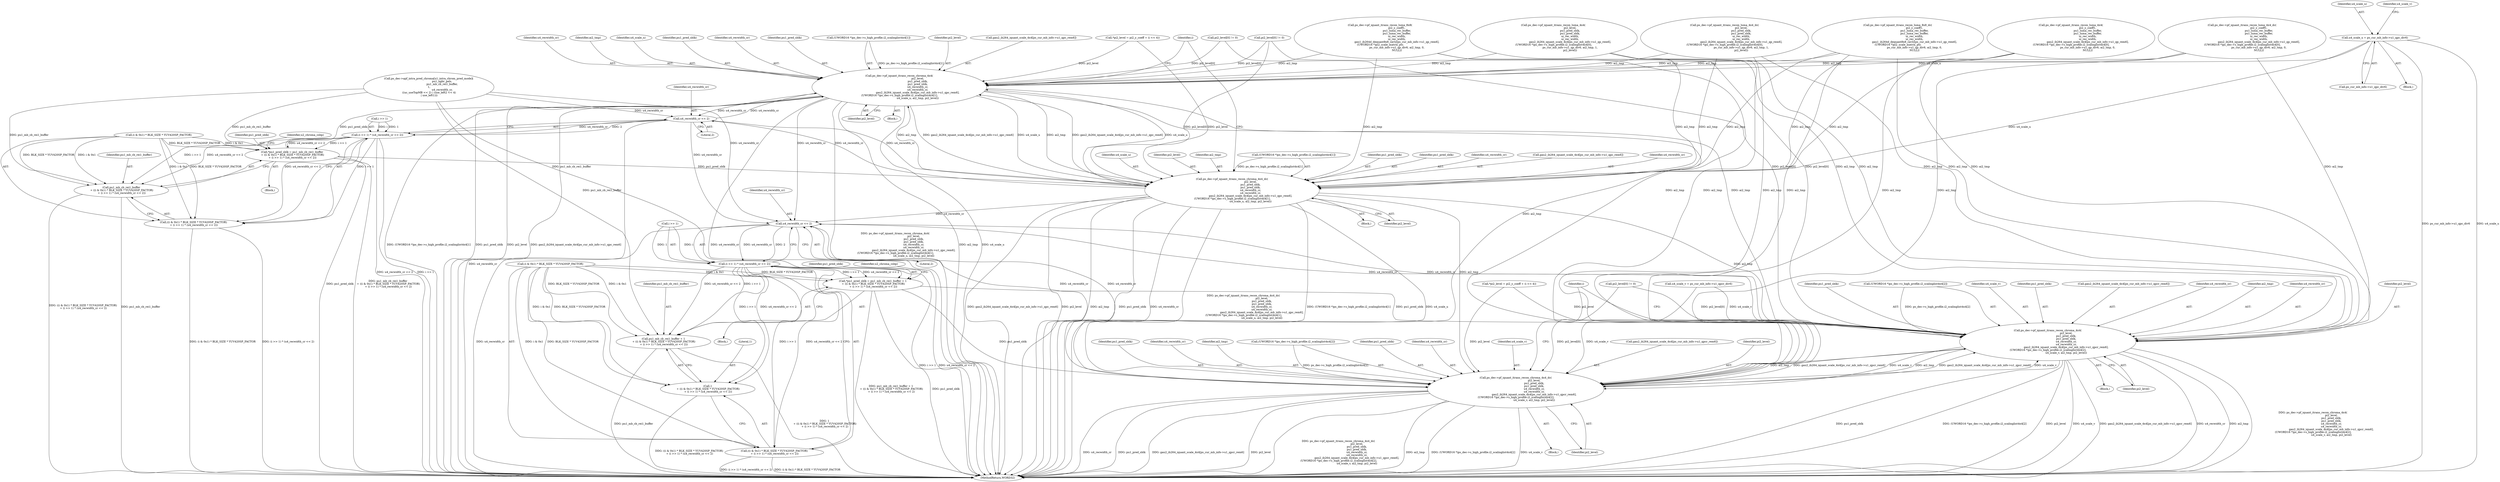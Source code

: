 digraph "0_Android_a583270e1c96d307469c83dc42bd3c5f1b9ef63f@pointer" {
"1002855" [label="(Call,u4_scale_u = ps_cur_mb_info->u1_qpc_div6)"];
"1002917" [label="(Call,ps_dec->pf_iquant_itrans_recon_chroma_4x4(\n                                            pi2_level,\n                                            pu1_pred_sblk,\n                                            pu1_pred_sblk,\n                                            u4_recwidth_cr,\n                                            u4_recwidth_cr,\n                                            gau2_ih264_iquant_scale_4x4[ps_cur_mb_info->u1_qpc_rem6],\n (UWORD16 *)ps_dec->s_high_profile.i2_scalinglist4x4[1],\n                                            u4_scale_u, ai2_tmp, pi2_level))"];
"1002908" [label="(Call,u4_recwidth_cr << 2)"];
"1002904" [label="(Call,(i >> 1) * (u4_recwidth_cr << 2))"];
"1002892" [label="(Call,*pu1_pred_sblk = pu1_mb_cb_rei1_buffer\n + ((i & 0x1) * BLK_SIZE * YUV420SP_FACTOR)\n + (i >> 1) * (u4_recwidth_cr << 2))"];
"1002948" [label="(Call,ps_dec->pf_iquant_itrans_recon_chroma_4x4_dc(\n                                            pi2_level,\n                                            pu1_pred_sblk,\n                                            pu1_pred_sblk,\n                                            u4_recwidth_cr,\n                                            u4_recwidth_cr,\n                                            gau2_ih264_iquant_scale_4x4[ps_cur_mb_info->u1_qpc_rem6],\n (UWORD16 *)ps_dec->s_high_profile.i2_scalinglist4x4[1],\n                                            u4_scale_u, ai2_tmp, pi2_level))"];
"1003019" [label="(Call,u4_recwidth_cr << 2)"];
"1003015" [label="(Call,(i >> 1) * (u4_recwidth_cr << 2))"];
"1003001" [label="(Call,*pu1_pred_sblk = pu1_mb_cb_rei1_buffer + 1\n + ((i & 0x1) * BLK_SIZE * YUV420SP_FACTOR)\n + (i >> 1) * (u4_recwidth_cr << 2))"];
"1003028" [label="(Call,ps_dec->pf_iquant_itrans_recon_chroma_4x4(\n                                            pi2_level,\n                                            pu1_pred_sblk,\n                                            pu1_pred_sblk,\n                                            u4_recwidth_cr,\n                                            u4_recwidth_cr,\n                                            gau2_ih264_iquant_scale_4x4[ps_cur_mb_info->u1_qpcr_rem6],\n (UWORD16 *)ps_dec->s_high_profile.i2_scalinglist4x4[2],\n                                            u4_scale_v, ai2_tmp, pi2_level))"];
"1003059" [label="(Call,ps_dec->pf_iquant_itrans_recon_chroma_4x4_dc(\n                                            pi2_level,\n                                            pu1_pred_sblk,\n                                            pu1_pred_sblk,\n                                            u4_recwidth_cr,\n                                            u4_recwidth_cr,\n                                            gau2_ih264_iquant_scale_4x4[ps_cur_mb_info->u1_qpcr_rem6],\n (UWORD16 *)ps_dec->s_high_profile.i2_scalinglist4x4[2],\n                                            u4_scale_v, ai2_tmp, pi2_level))"];
"1003003" [label="(Call,pu1_mb_cb_rei1_buffer + 1\n + ((i & 0x1) * BLK_SIZE * YUV420SP_FACTOR)\n + (i >> 1) * (u4_recwidth_cr << 2))"];
"1003005" [label="(Call,1\n + ((i & 0x1) * BLK_SIZE * YUV420SP_FACTOR)\n + (i >> 1) * (u4_recwidth_cr << 2))"];
"1003007" [label="(Call,((i & 0x1) * BLK_SIZE * YUV420SP_FACTOR)\n + (i >> 1) * (u4_recwidth_cr << 2))"];
"1002894" [label="(Call,pu1_mb_cb_rei1_buffer\n + ((i & 0x1) * BLK_SIZE * YUV420SP_FACTOR)\n + (i >> 1) * (u4_recwidth_cr << 2))"];
"1002896" [label="(Call,((i & 0x1) * BLK_SIZE * YUV420SP_FACTOR)\n + (i >> 1) * (u4_recwidth_cr << 2))"];
"1003061" [label="(Identifier,pu1_pred_sblk)"];
"1003025" [label="(Identifier,u2_chroma_csbp)"];
"1002942" [label="(Call,pi2_level[0] != 0)"];
"1003029" [label="(Identifier,pi2_level)"];
"1002923" [label="(Call,gau2_ih264_iquant_scale_4x4[ps_cur_mb_info->u1_qpc_rem6])"];
"1003030" [label="(Identifier,pu1_pred_sblk)"];
"1002884" [label="(Call,*pi2_level = pi2_y_coeff + (i << 4))"];
"1003039" [label="(Call,(UWORD16 *)ps_dec->s_high_profile.i2_scalinglist4x4[2])"];
"1002856" [label="(Identifier,u4_scale_u)"];
"1003020" [label="(Identifier,u4_recwidth_cr)"];
"1002910" [label="(Literal,2)"];
"1003003" [label="(Call,pu1_mb_cb_rei1_buffer + 1\n + ((i & 0x1) * BLK_SIZE * YUV420SP_FACTOR)\n + (i >> 1) * (u4_recwidth_cr << 2))"];
"1002882" [label="(Block,)"];
"1003063" [label="(Identifier,u4_recwidth_cr)"];
"1003079" [label="(Identifier,u4_scale_v)"];
"1002916" [label="(Block,)"];
"1002522" [label="(Call,ps_dec->pf_iquant_itrans_recon_luma_8x8_dc(\n                                        pi2_y_coeff1,\n                                        pu1_luma_rec_buffer,\n                                        pu1_luma_rec_buffer,\n                                        ui_rec_width,\n                                        ui_rec_width,\n                                        gau1_ih264d_dequant8x8_cavlc[ps_cur_mb_info->u1_qp_rem6],\n (UWORD16 *)pi2_scale_matrix_ptr,\n                                        ps_cur_mb_info->u1_qp_div6, ai2_tmp, 0,\n                                        NULL))"];
"1002544" [label="(Call,ps_dec->pf_iquant_itrans_recon_luma_8x8(\n                                        pi2_y_coeff1,\n                                        pu1_luma_rec_buffer,\n                                        pu1_luma_rec_buffer,\n                                        ui_rec_width,\n                                        ui_rec_width,\n                                        gau1_ih264d_dequant8x8_cavlc[ps_cur_mb_info->u1_qp_rem6],\n (UWORD16 *)pi2_scale_matrix_ptr,\n                                        ps_cur_mb_info->u1_qp_div6, ai2_tmp, 0,\n                                        NULL))"];
"1003050" [label="(Identifier,pi2_level)"];
"1003005" [label="(Call,1\n + ((i & 0x1) * BLK_SIZE * YUV420SP_FACTOR)\n + (i >> 1) * (u4_recwidth_cr << 2))"];
"1002892" [label="(Call,*pu1_pred_sblk = pu1_mb_cb_rei1_buffer\n + ((i & 0x1) * BLK_SIZE * YUV420SP_FACTOR)\n + (i >> 1) * (u4_recwidth_cr << 2))"];
"1001748" [label="(Call,ps_dec->pf_iquant_itrans_recon_luma_4x4(\n                                        pi2_y_coeff1,\n                                        pu1_luma_rec_buffer,\n                                        pu1_luma_rec_buffer,\n                                        ui_rec_width,\n                                        ui_rec_width,\n                                        gau2_ih264_iquant_scale_4x4[ps_cur_mb_info->u1_qp_rem6],\n (UWORD16 *)ps_dec->s_high_profile.i2_scalinglist4x4[0],\n                                        ps_cur_mb_info->u1_qp_div6, ai2_tmp, 0,\n                                        NULL))"];
"1002968" [label="(Identifier,u4_scale_u)"];
"1003065" [label="(Call,gau2_ih264_iquant_scale_4x4[ps_cur_mb_info->u1_qpcr_rem6])"];
"1003048" [label="(Identifier,u4_scale_v)"];
"1002841" [label="(Call,ps_dec->apf_intra_pred_chroma[u1_intra_chrom_pred_mode](\n                                pu1_ngbr_pels,\n                                pu1_mb_cb_rei1_buffer,\n 1,\n                                u4_recwidth_cr,\n ((uc_useTopMB << 2) | (use_left2 << 4)\n | use_left1)))"];
"1002908" [label="(Call,u4_recwidth_cr << 2)"];
"1003021" [label="(Literal,2)"];
"1002922" [label="(Identifier,u4_recwidth_cr)"];
"1002991" [label="(Block,)"];
"1003081" [label="(Identifier,pi2_level)"];
"1003006" [label="(Literal,1)"];
"1002949" [label="(Identifier,pi2_level)"];
"1003060" [label="(Identifier,pi2_level)"];
"1002861" [label="(Identifier,u4_scale_v)"];
"1002969" [label="(Identifier,ai2_tmp)"];
"1002959" [label="(Call,(UWORD16 *)ps_dec->s_high_profile.i2_scalinglist4x4[1])"];
"1003031" [label="(Identifier,pu1_pred_sblk)"];
"1002881" [label="(Identifier,i)"];
"1002857" [label="(Call,ps_cur_mb_info->u1_qpc_div6)"];
"1003007" [label="(Call,((i & 0x1) * BLK_SIZE * YUV420SP_FACTOR)\n + (i >> 1) * (u4_recwidth_cr << 2))"];
"1003001" [label="(Call,*pu1_pred_sblk = pu1_mb_cb_rei1_buffer + 1\n + ((i & 0x1) * BLK_SIZE * YUV420SP_FACTOR)\n + (i >> 1) * (u4_recwidth_cr << 2))"];
"1003062" [label="(Identifier,pu1_pred_sblk)"];
"1002939" [label="(Identifier,pi2_level)"];
"1002894" [label="(Call,pu1_mb_cb_rei1_buffer\n + ((i & 0x1) * BLK_SIZE * YUV420SP_FACTOR)\n + (i >> 1) * (u4_recwidth_cr << 2))"];
"1002917" [label="(Call,ps_dec->pf_iquant_itrans_recon_chroma_4x4(\n                                            pi2_level,\n                                            pu1_pred_sblk,\n                                            pu1_pred_sblk,\n                                            u4_recwidth_cr,\n                                            u4_recwidth_cr,\n                                            gau2_ih264_iquant_scale_4x4[ps_cur_mb_info->u1_qpc_rem6],\n (UWORD16 *)ps_dec->s_high_profile.i2_scalinglist4x4[1],\n                                            u4_scale_u, ai2_tmp, pi2_level))"];
"1002950" [label="(Identifier,pu1_pred_sblk)"];
"1002897" [label="(Call,(i & 0x1) * BLK_SIZE * YUV420SP_FACTOR)"];
"1003019" [label="(Call,u4_recwidth_cr << 2)"];
"1003008" [label="(Call,(i & 0x1) * BLK_SIZE * YUV420SP_FACTOR)"];
"1002938" [label="(Identifier,ai2_tmp)"];
"1002673" [label="(Block,)"];
"1002905" [label="(Call,i >> 1)"];
"1003034" [label="(Call,gau2_ih264_iquant_scale_4x4[ps_cur_mb_info->u1_qpcr_rem6])"];
"1003254" [label="(MethodReturn,WORD32)"];
"1002947" [label="(Block,)"];
"1002951" [label="(Identifier,pu1_pred_sblk)"];
"1002953" [label="(Identifier,u4_recwidth_cr)"];
"1003028" [label="(Call,ps_dec->pf_iquant_itrans_recon_chroma_4x4(\n                                            pi2_level,\n                                            pu1_pred_sblk,\n                                            pu1_pred_sblk,\n                                            u4_recwidth_cr,\n                                            u4_recwidth_cr,\n                                            gau2_ih264_iquant_scale_4x4[ps_cur_mb_info->u1_qpcr_rem6],\n (UWORD16 *)ps_dec->s_high_profile.i2_scalinglist4x4[2],\n                                            u4_scale_v, ai2_tmp, pi2_level))"];
"1000985" [label="(Call,ps_dec->pf_iquant_itrans_recon_luma_4x4_dc(\n                                        pi2_level,\n                                        pu1_pred_sblk,\n                                        pu1_pred_sblk,\n                                        ui_rec_width,\n                                        ui_rec_width,\n                                        gau2_ih264_iquant_scale_4x4[ps_cur_mb_info->u1_qp_rem6],\n (UWORD16 *)ps_dec->s_high_profile.i2_scalinglist4x4[0],\n                                        ps_cur_mb_info->u1_qp_div6, ai2_tmp, 1,\n                                        pi2_level))"];
"1003002" [label="(Identifier,pu1_pred_sblk)"];
"1002895" [label="(Identifier,pu1_mb_cb_rei1_buffer)"];
"1003064" [label="(Identifier,u4_recwidth_cr)"];
"1002860" [label="(Call,u4_scale_v = ps_cur_mb_info->u1_qpcr_div6)"];
"1003058" [label="(Block,)"];
"1002993" [label="(Call,*pi2_level = pi2_y_coeff + (i << 4))"];
"1002954" [label="(Call,gau2_ih264_iquant_scale_4x4[ps_cur_mb_info->u1_qpc_rem6])"];
"1002937" [label="(Identifier,u4_scale_u)"];
"1003080" [label="(Identifier,ai2_tmp)"];
"1003033" [label="(Identifier,u4_recwidth_cr)"];
"1002896" [label="(Call,((i & 0x1) * BLK_SIZE * YUV420SP_FACTOR)\n + (i >> 1) * (u4_recwidth_cr << 2))"];
"1003027" [label="(Block,)"];
"1002919" [label="(Identifier,pu1_pred_sblk)"];
"1002893" [label="(Identifier,pu1_pred_sblk)"];
"1003016" [label="(Call,i >> 1)"];
"1002904" [label="(Call,(i >> 1) * (u4_recwidth_cr << 2))"];
"1003049" [label="(Identifier,ai2_tmp)"];
"1002914" [label="(Identifier,u2_chroma_csbp)"];
"1002990" [label="(Identifier,i)"];
"1003059" [label="(Call,ps_dec->pf_iquant_itrans_recon_chroma_4x4_dc(\n                                            pi2_level,\n                                            pu1_pred_sblk,\n                                            pu1_pred_sblk,\n                                            u4_recwidth_cr,\n                                            u4_recwidth_cr,\n                                            gau2_ih264_iquant_scale_4x4[ps_cur_mb_info->u1_qpcr_rem6],\n (UWORD16 *)ps_dec->s_high_profile.i2_scalinglist4x4[2],\n                                            u4_scale_v, ai2_tmp, pi2_level))"];
"1002921" [label="(Identifier,u4_recwidth_cr)"];
"1002909" [label="(Identifier,u4_recwidth_cr)"];
"1003070" [label="(Call,(UWORD16 *)ps_dec->s_high_profile.i2_scalinglist4x4[2])"];
"1002948" [label="(Call,ps_dec->pf_iquant_itrans_recon_chroma_4x4_dc(\n                                            pi2_level,\n                                            pu1_pred_sblk,\n                                            pu1_pred_sblk,\n                                            u4_recwidth_cr,\n                                            u4_recwidth_cr,\n                                            gau2_ih264_iquant_scale_4x4[ps_cur_mb_info->u1_qpc_rem6],\n (UWORD16 *)ps_dec->s_high_profile.i2_scalinglist4x4[1],\n                                            u4_scale_u, ai2_tmp, pi2_level))"];
"1003004" [label="(Identifier,pu1_mb_cb_rei1_buffer)"];
"1002952" [label="(Identifier,u4_recwidth_cr)"];
"1002920" [label="(Identifier,pu1_pred_sblk)"];
"1002970" [label="(Identifier,pi2_level)"];
"1003032" [label="(Identifier,u4_recwidth_cr)"];
"1000979" [label="(Call,pi2_level[0] != 0)"];
"1002928" [label="(Call,(UWORD16 *)ps_dec->s_high_profile.i2_scalinglist4x4[1])"];
"1003015" [label="(Call,(i >> 1) * (u4_recwidth_cr << 2))"];
"1003053" [label="(Call,pi2_level[0] != 0)"];
"1001720" [label="(Call,ps_dec->pf_iquant_itrans_recon_luma_4x4_dc(\n                                        pi2_y_coeff1,\n                                        pu1_luma_rec_buffer,\n                                        pu1_luma_rec_buffer,\n                                        ui_rec_width,\n                                        ui_rec_width,\n                                        gau2_ih264_iquant_scale_4x4[ps_cur_mb_info->u1_qp_rem6],\n (UWORD16 *)ps_dec->s_high_profile.i2_scalinglist4x4[0],\n                                        ps_cur_mb_info->u1_qp_div6, ai2_tmp, 0,\n                                        NULL))"];
"1000947" [label="(Call,ps_dec->pf_iquant_itrans_recon_luma_4x4(\n                                        pi2_level,\n                                        pu1_pred_sblk,\n                                        pu1_pred_sblk,\n                                        ui_rec_width,\n                                        ui_rec_width,\n                                        gau2_ih264_iquant_scale_4x4[ps_cur_mb_info->u1_qp_rem6],\n (UWORD16 *)ps_dec->s_high_profile.i2_scalinglist4x4[0],\n                                        ps_cur_mb_info->u1_qp_div6, ai2_tmp, 1,\n                                        pi2_level))"];
"1002918" [label="(Identifier,pi2_level)"];
"1002855" [label="(Call,u4_scale_u = ps_cur_mb_info->u1_qpc_div6)"];
"1002855" -> "1002673"  [label="AST: "];
"1002855" -> "1002857"  [label="CFG: "];
"1002856" -> "1002855"  [label="AST: "];
"1002857" -> "1002855"  [label="AST: "];
"1002861" -> "1002855"  [label="CFG: "];
"1002855" -> "1003254"  [label="DDG: ps_cur_mb_info->u1_qpc_div6"];
"1002855" -> "1003254"  [label="DDG: u4_scale_u"];
"1002855" -> "1002917"  [label="DDG: u4_scale_u"];
"1002855" -> "1002948"  [label="DDG: u4_scale_u"];
"1002917" -> "1002916"  [label="AST: "];
"1002917" -> "1002939"  [label="CFG: "];
"1002918" -> "1002917"  [label="AST: "];
"1002919" -> "1002917"  [label="AST: "];
"1002920" -> "1002917"  [label="AST: "];
"1002921" -> "1002917"  [label="AST: "];
"1002922" -> "1002917"  [label="AST: "];
"1002923" -> "1002917"  [label="AST: "];
"1002928" -> "1002917"  [label="AST: "];
"1002937" -> "1002917"  [label="AST: "];
"1002938" -> "1002917"  [label="AST: "];
"1002939" -> "1002917"  [label="AST: "];
"1002881" -> "1002917"  [label="CFG: "];
"1002917" -> "1003254"  [label="DDG: pu1_pred_sblk"];
"1002917" -> "1003254"  [label="DDG: pi2_level"];
"1002917" -> "1003254"  [label="DDG: gau2_ih264_iquant_scale_4x4[ps_cur_mb_info->u1_qpc_rem6]"];
"1002917" -> "1003254"  [label="DDG: u4_recwidth_cr"];
"1002917" -> "1003254"  [label="DDG: ps_dec->pf_iquant_itrans_recon_chroma_4x4(\n                                            pi2_level,\n                                            pu1_pred_sblk,\n                                            pu1_pred_sblk,\n                                            u4_recwidth_cr,\n                                            u4_recwidth_cr,\n                                            gau2_ih264_iquant_scale_4x4[ps_cur_mb_info->u1_qpc_rem6],\n (UWORD16 *)ps_dec->s_high_profile.i2_scalinglist4x4[1],\n                                            u4_scale_u, ai2_tmp, pi2_level)"];
"1002917" -> "1003254"  [label="DDG: ai2_tmp"];
"1002917" -> "1003254"  [label="DDG: u4_scale_u"];
"1002917" -> "1003254"  [label="DDG: (UWORD16 *)ps_dec->s_high_profile.i2_scalinglist4x4[1]"];
"1002917" -> "1002908"  [label="DDG: u4_recwidth_cr"];
"1002942" -> "1002917"  [label="DDG: pi2_level[0]"];
"1000979" -> "1002917"  [label="DDG: pi2_level[0]"];
"1002884" -> "1002917"  [label="DDG: pi2_level"];
"1002892" -> "1002917"  [label="DDG: pu1_pred_sblk"];
"1002908" -> "1002917"  [label="DDG: u4_recwidth_cr"];
"1002948" -> "1002917"  [label="DDG: gau2_ih264_iquant_scale_4x4[ps_cur_mb_info->u1_qpc_rem6]"];
"1002948" -> "1002917"  [label="DDG: u4_scale_u"];
"1002948" -> "1002917"  [label="DDG: ai2_tmp"];
"1002928" -> "1002917"  [label="DDG: ps_dec->s_high_profile.i2_scalinglist4x4[1]"];
"1002522" -> "1002917"  [label="DDG: ai2_tmp"];
"1000985" -> "1002917"  [label="DDG: ai2_tmp"];
"1001720" -> "1002917"  [label="DDG: ai2_tmp"];
"1001748" -> "1002917"  [label="DDG: ai2_tmp"];
"1000947" -> "1002917"  [label="DDG: ai2_tmp"];
"1002544" -> "1002917"  [label="DDG: ai2_tmp"];
"1002917" -> "1002948"  [label="DDG: gau2_ih264_iquant_scale_4x4[ps_cur_mb_info->u1_qpc_rem6]"];
"1002917" -> "1002948"  [label="DDG: u4_scale_u"];
"1002917" -> "1002948"  [label="DDG: ai2_tmp"];
"1002917" -> "1003019"  [label="DDG: u4_recwidth_cr"];
"1002917" -> "1003028"  [label="DDG: ai2_tmp"];
"1002917" -> "1003059"  [label="DDG: ai2_tmp"];
"1002908" -> "1002904"  [label="AST: "];
"1002908" -> "1002910"  [label="CFG: "];
"1002909" -> "1002908"  [label="AST: "];
"1002910" -> "1002908"  [label="AST: "];
"1002904" -> "1002908"  [label="CFG: "];
"1002908" -> "1003254"  [label="DDG: u4_recwidth_cr"];
"1002908" -> "1002904"  [label="DDG: u4_recwidth_cr"];
"1002908" -> "1002904"  [label="DDG: 2"];
"1002948" -> "1002908"  [label="DDG: u4_recwidth_cr"];
"1002841" -> "1002908"  [label="DDG: u4_recwidth_cr"];
"1002908" -> "1002948"  [label="DDG: u4_recwidth_cr"];
"1002908" -> "1003019"  [label="DDG: u4_recwidth_cr"];
"1002904" -> "1002896"  [label="AST: "];
"1002905" -> "1002904"  [label="AST: "];
"1002896" -> "1002904"  [label="CFG: "];
"1002904" -> "1003254"  [label="DDG: u4_recwidth_cr << 2"];
"1002904" -> "1003254"  [label="DDG: i >> 1"];
"1002904" -> "1002892"  [label="DDG: i >> 1"];
"1002904" -> "1002892"  [label="DDG: u4_recwidth_cr << 2"];
"1002904" -> "1002894"  [label="DDG: i >> 1"];
"1002904" -> "1002894"  [label="DDG: u4_recwidth_cr << 2"];
"1002904" -> "1002896"  [label="DDG: i >> 1"];
"1002904" -> "1002896"  [label="DDG: u4_recwidth_cr << 2"];
"1002905" -> "1002904"  [label="DDG: i"];
"1002905" -> "1002904"  [label="DDG: 1"];
"1002892" -> "1002882"  [label="AST: "];
"1002892" -> "1002894"  [label="CFG: "];
"1002893" -> "1002892"  [label="AST: "];
"1002894" -> "1002892"  [label="AST: "];
"1002914" -> "1002892"  [label="CFG: "];
"1002892" -> "1003254"  [label="DDG: pu1_mb_cb_rei1_buffer\n + ((i & 0x1) * BLK_SIZE * YUV420SP_FACTOR)\n + (i >> 1) * (u4_recwidth_cr << 2)"];
"1002892" -> "1003254"  [label="DDG: pu1_pred_sblk"];
"1002841" -> "1002892"  [label="DDG: pu1_mb_cb_rei1_buffer"];
"1002897" -> "1002892"  [label="DDG: i & 0x1"];
"1002897" -> "1002892"  [label="DDG: BLK_SIZE * YUV420SP_FACTOR"];
"1002892" -> "1002948"  [label="DDG: pu1_pred_sblk"];
"1002948" -> "1002947"  [label="AST: "];
"1002948" -> "1002970"  [label="CFG: "];
"1002949" -> "1002948"  [label="AST: "];
"1002950" -> "1002948"  [label="AST: "];
"1002951" -> "1002948"  [label="AST: "];
"1002952" -> "1002948"  [label="AST: "];
"1002953" -> "1002948"  [label="AST: "];
"1002954" -> "1002948"  [label="AST: "];
"1002959" -> "1002948"  [label="AST: "];
"1002968" -> "1002948"  [label="AST: "];
"1002969" -> "1002948"  [label="AST: "];
"1002970" -> "1002948"  [label="AST: "];
"1002881" -> "1002948"  [label="CFG: "];
"1002948" -> "1003254"  [label="DDG: gau2_ih264_iquant_scale_4x4[ps_cur_mb_info->u1_qpc_rem6]"];
"1002948" -> "1003254"  [label="DDG: pi2_level"];
"1002948" -> "1003254"  [label="DDG: ai2_tmp"];
"1002948" -> "1003254"  [label="DDG: pu1_pred_sblk"];
"1002948" -> "1003254"  [label="DDG: u4_recwidth_cr"];
"1002948" -> "1003254"  [label="DDG: ps_dec->pf_iquant_itrans_recon_chroma_4x4_dc(\n                                            pi2_level,\n                                            pu1_pred_sblk,\n                                            pu1_pred_sblk,\n                                            u4_recwidth_cr,\n                                            u4_recwidth_cr,\n                                            gau2_ih264_iquant_scale_4x4[ps_cur_mb_info->u1_qpc_rem6],\n (UWORD16 *)ps_dec->s_high_profile.i2_scalinglist4x4[1],\n                                            u4_scale_u, ai2_tmp, pi2_level)"];
"1002948" -> "1003254"  [label="DDG: (UWORD16 *)ps_dec->s_high_profile.i2_scalinglist4x4[1]"];
"1002948" -> "1003254"  [label="DDG: u4_scale_u"];
"1002942" -> "1002948"  [label="DDG: pi2_level[0]"];
"1002884" -> "1002948"  [label="DDG: pi2_level"];
"1002959" -> "1002948"  [label="DDG: ps_dec->s_high_profile.i2_scalinglist4x4[1]"];
"1002522" -> "1002948"  [label="DDG: ai2_tmp"];
"1000985" -> "1002948"  [label="DDG: ai2_tmp"];
"1001720" -> "1002948"  [label="DDG: ai2_tmp"];
"1001748" -> "1002948"  [label="DDG: ai2_tmp"];
"1000947" -> "1002948"  [label="DDG: ai2_tmp"];
"1002544" -> "1002948"  [label="DDG: ai2_tmp"];
"1002948" -> "1003019"  [label="DDG: u4_recwidth_cr"];
"1002948" -> "1003028"  [label="DDG: ai2_tmp"];
"1002948" -> "1003059"  [label="DDG: ai2_tmp"];
"1003019" -> "1003015"  [label="AST: "];
"1003019" -> "1003021"  [label="CFG: "];
"1003020" -> "1003019"  [label="AST: "];
"1003021" -> "1003019"  [label="AST: "];
"1003015" -> "1003019"  [label="CFG: "];
"1003019" -> "1003254"  [label="DDG: u4_recwidth_cr"];
"1003019" -> "1003015"  [label="DDG: u4_recwidth_cr"];
"1003019" -> "1003015"  [label="DDG: 2"];
"1003059" -> "1003019"  [label="DDG: u4_recwidth_cr"];
"1003028" -> "1003019"  [label="DDG: u4_recwidth_cr"];
"1002841" -> "1003019"  [label="DDG: u4_recwidth_cr"];
"1003019" -> "1003028"  [label="DDG: u4_recwidth_cr"];
"1003019" -> "1003059"  [label="DDG: u4_recwidth_cr"];
"1003015" -> "1003007"  [label="AST: "];
"1003016" -> "1003015"  [label="AST: "];
"1003007" -> "1003015"  [label="CFG: "];
"1003015" -> "1003254"  [label="DDG: u4_recwidth_cr << 2"];
"1003015" -> "1003254"  [label="DDG: i >> 1"];
"1003015" -> "1003001"  [label="DDG: i >> 1"];
"1003015" -> "1003001"  [label="DDG: u4_recwidth_cr << 2"];
"1003015" -> "1003003"  [label="DDG: i >> 1"];
"1003015" -> "1003003"  [label="DDG: u4_recwidth_cr << 2"];
"1003015" -> "1003005"  [label="DDG: i >> 1"];
"1003015" -> "1003005"  [label="DDG: u4_recwidth_cr << 2"];
"1003015" -> "1003007"  [label="DDG: i >> 1"];
"1003015" -> "1003007"  [label="DDG: u4_recwidth_cr << 2"];
"1003016" -> "1003015"  [label="DDG: i"];
"1003016" -> "1003015"  [label="DDG: 1"];
"1003001" -> "1002991"  [label="AST: "];
"1003001" -> "1003003"  [label="CFG: "];
"1003002" -> "1003001"  [label="AST: "];
"1003003" -> "1003001"  [label="AST: "];
"1003025" -> "1003001"  [label="CFG: "];
"1003001" -> "1003254"  [label="DDG: pu1_pred_sblk"];
"1003001" -> "1003254"  [label="DDG: pu1_mb_cb_rei1_buffer + 1\n + ((i & 0x1) * BLK_SIZE * YUV420SP_FACTOR)\n + (i >> 1) * (u4_recwidth_cr << 2)"];
"1002841" -> "1003001"  [label="DDG: pu1_mb_cb_rei1_buffer"];
"1003008" -> "1003001"  [label="DDG: i & 0x1"];
"1003008" -> "1003001"  [label="DDG: BLK_SIZE * YUV420SP_FACTOR"];
"1003001" -> "1003028"  [label="DDG: pu1_pred_sblk"];
"1003001" -> "1003059"  [label="DDG: pu1_pred_sblk"];
"1003028" -> "1003027"  [label="AST: "];
"1003028" -> "1003050"  [label="CFG: "];
"1003029" -> "1003028"  [label="AST: "];
"1003030" -> "1003028"  [label="AST: "];
"1003031" -> "1003028"  [label="AST: "];
"1003032" -> "1003028"  [label="AST: "];
"1003033" -> "1003028"  [label="AST: "];
"1003034" -> "1003028"  [label="AST: "];
"1003039" -> "1003028"  [label="AST: "];
"1003048" -> "1003028"  [label="AST: "];
"1003049" -> "1003028"  [label="AST: "];
"1003050" -> "1003028"  [label="AST: "];
"1002990" -> "1003028"  [label="CFG: "];
"1003028" -> "1003254"  [label="DDG: u4_recwidth_cr"];
"1003028" -> "1003254"  [label="DDG: ai2_tmp"];
"1003028" -> "1003254"  [label="DDG: ps_dec->pf_iquant_itrans_recon_chroma_4x4(\n                                            pi2_level,\n                                            pu1_pred_sblk,\n                                            pu1_pred_sblk,\n                                            u4_recwidth_cr,\n                                            u4_recwidth_cr,\n                                            gau2_ih264_iquant_scale_4x4[ps_cur_mb_info->u1_qpcr_rem6],\n (UWORD16 *)ps_dec->s_high_profile.i2_scalinglist4x4[2],\n                                            u4_scale_v, ai2_tmp, pi2_level)"];
"1003028" -> "1003254"  [label="DDG: pu1_pred_sblk"];
"1003028" -> "1003254"  [label="DDG: (UWORD16 *)ps_dec->s_high_profile.i2_scalinglist4x4[2]"];
"1003028" -> "1003254"  [label="DDG: pi2_level"];
"1003028" -> "1003254"  [label="DDG: u4_scale_v"];
"1003028" -> "1003254"  [label="DDG: gau2_ih264_iquant_scale_4x4[ps_cur_mb_info->u1_qpcr_rem6]"];
"1002993" -> "1003028"  [label="DDG: pi2_level"];
"1002942" -> "1003028"  [label="DDG: pi2_level[0]"];
"1003053" -> "1003028"  [label="DDG: pi2_level[0]"];
"1000979" -> "1003028"  [label="DDG: pi2_level[0]"];
"1003059" -> "1003028"  [label="DDG: gau2_ih264_iquant_scale_4x4[ps_cur_mb_info->u1_qpcr_rem6]"];
"1003059" -> "1003028"  [label="DDG: u4_scale_v"];
"1003059" -> "1003028"  [label="DDG: ai2_tmp"];
"1003039" -> "1003028"  [label="DDG: ps_dec->s_high_profile.i2_scalinglist4x4[2]"];
"1002860" -> "1003028"  [label="DDG: u4_scale_v"];
"1002522" -> "1003028"  [label="DDG: ai2_tmp"];
"1001720" -> "1003028"  [label="DDG: ai2_tmp"];
"1001748" -> "1003028"  [label="DDG: ai2_tmp"];
"1000947" -> "1003028"  [label="DDG: ai2_tmp"];
"1002544" -> "1003028"  [label="DDG: ai2_tmp"];
"1000985" -> "1003028"  [label="DDG: ai2_tmp"];
"1003028" -> "1003059"  [label="DDG: gau2_ih264_iquant_scale_4x4[ps_cur_mb_info->u1_qpcr_rem6]"];
"1003028" -> "1003059"  [label="DDG: u4_scale_v"];
"1003028" -> "1003059"  [label="DDG: ai2_tmp"];
"1003059" -> "1003058"  [label="AST: "];
"1003059" -> "1003081"  [label="CFG: "];
"1003060" -> "1003059"  [label="AST: "];
"1003061" -> "1003059"  [label="AST: "];
"1003062" -> "1003059"  [label="AST: "];
"1003063" -> "1003059"  [label="AST: "];
"1003064" -> "1003059"  [label="AST: "];
"1003065" -> "1003059"  [label="AST: "];
"1003070" -> "1003059"  [label="AST: "];
"1003079" -> "1003059"  [label="AST: "];
"1003080" -> "1003059"  [label="AST: "];
"1003081" -> "1003059"  [label="AST: "];
"1002990" -> "1003059"  [label="CFG: "];
"1003059" -> "1003254"  [label="DDG: u4_recwidth_cr"];
"1003059" -> "1003254"  [label="DDG: pu1_pred_sblk"];
"1003059" -> "1003254"  [label="DDG: gau2_ih264_iquant_scale_4x4[ps_cur_mb_info->u1_qpcr_rem6]"];
"1003059" -> "1003254"  [label="DDG: pi2_level"];
"1003059" -> "1003254"  [label="DDG: ps_dec->pf_iquant_itrans_recon_chroma_4x4_dc(\n                                            pi2_level,\n                                            pu1_pred_sblk,\n                                            pu1_pred_sblk,\n                                            u4_recwidth_cr,\n                                            u4_recwidth_cr,\n                                            gau2_ih264_iquant_scale_4x4[ps_cur_mb_info->u1_qpcr_rem6],\n (UWORD16 *)ps_dec->s_high_profile.i2_scalinglist4x4[2],\n                                            u4_scale_v, ai2_tmp, pi2_level)"];
"1003059" -> "1003254"  [label="DDG: ai2_tmp"];
"1003059" -> "1003254"  [label="DDG: (UWORD16 *)ps_dec->s_high_profile.i2_scalinglist4x4[2]"];
"1003059" -> "1003254"  [label="DDG: u4_scale_v"];
"1002993" -> "1003059"  [label="DDG: pi2_level"];
"1003053" -> "1003059"  [label="DDG: pi2_level[0]"];
"1003070" -> "1003059"  [label="DDG: ps_dec->s_high_profile.i2_scalinglist4x4[2]"];
"1002860" -> "1003059"  [label="DDG: u4_scale_v"];
"1002522" -> "1003059"  [label="DDG: ai2_tmp"];
"1001720" -> "1003059"  [label="DDG: ai2_tmp"];
"1001748" -> "1003059"  [label="DDG: ai2_tmp"];
"1000947" -> "1003059"  [label="DDG: ai2_tmp"];
"1002544" -> "1003059"  [label="DDG: ai2_tmp"];
"1000985" -> "1003059"  [label="DDG: ai2_tmp"];
"1003003" -> "1003005"  [label="CFG: "];
"1003004" -> "1003003"  [label="AST: "];
"1003005" -> "1003003"  [label="AST: "];
"1003003" -> "1003254"  [label="DDG: pu1_mb_cb_rei1_buffer"];
"1003003" -> "1003254"  [label="DDG: 1\n + ((i & 0x1) * BLK_SIZE * YUV420SP_FACTOR)\n + (i >> 1) * (u4_recwidth_cr << 2)"];
"1002841" -> "1003003"  [label="DDG: pu1_mb_cb_rei1_buffer"];
"1003008" -> "1003003"  [label="DDG: i & 0x1"];
"1003008" -> "1003003"  [label="DDG: BLK_SIZE * YUV420SP_FACTOR"];
"1003005" -> "1003007"  [label="CFG: "];
"1003006" -> "1003005"  [label="AST: "];
"1003007" -> "1003005"  [label="AST: "];
"1003005" -> "1003254"  [label="DDG: ((i & 0x1) * BLK_SIZE * YUV420SP_FACTOR)\n + (i >> 1) * (u4_recwidth_cr << 2)"];
"1003008" -> "1003005"  [label="DDG: i & 0x1"];
"1003008" -> "1003005"  [label="DDG: BLK_SIZE * YUV420SP_FACTOR"];
"1003008" -> "1003007"  [label="AST: "];
"1003007" -> "1003254"  [label="DDG: (i & 0x1) * BLK_SIZE * YUV420SP_FACTOR"];
"1003007" -> "1003254"  [label="DDG: (i >> 1) * (u4_recwidth_cr << 2)"];
"1003008" -> "1003007"  [label="DDG: i & 0x1"];
"1003008" -> "1003007"  [label="DDG: BLK_SIZE * YUV420SP_FACTOR"];
"1002894" -> "1002896"  [label="CFG: "];
"1002895" -> "1002894"  [label="AST: "];
"1002896" -> "1002894"  [label="AST: "];
"1002894" -> "1003254"  [label="DDG: pu1_mb_cb_rei1_buffer"];
"1002894" -> "1003254"  [label="DDG: ((i & 0x1) * BLK_SIZE * YUV420SP_FACTOR)\n + (i >> 1) * (u4_recwidth_cr << 2)"];
"1002841" -> "1002894"  [label="DDG: pu1_mb_cb_rei1_buffer"];
"1002897" -> "1002894"  [label="DDG: i & 0x1"];
"1002897" -> "1002894"  [label="DDG: BLK_SIZE * YUV420SP_FACTOR"];
"1002897" -> "1002896"  [label="AST: "];
"1002896" -> "1003254"  [label="DDG: (i & 0x1) * BLK_SIZE * YUV420SP_FACTOR"];
"1002896" -> "1003254"  [label="DDG: (i >> 1) * (u4_recwidth_cr << 2)"];
"1002897" -> "1002896"  [label="DDG: i & 0x1"];
"1002897" -> "1002896"  [label="DDG: BLK_SIZE * YUV420SP_FACTOR"];
}
